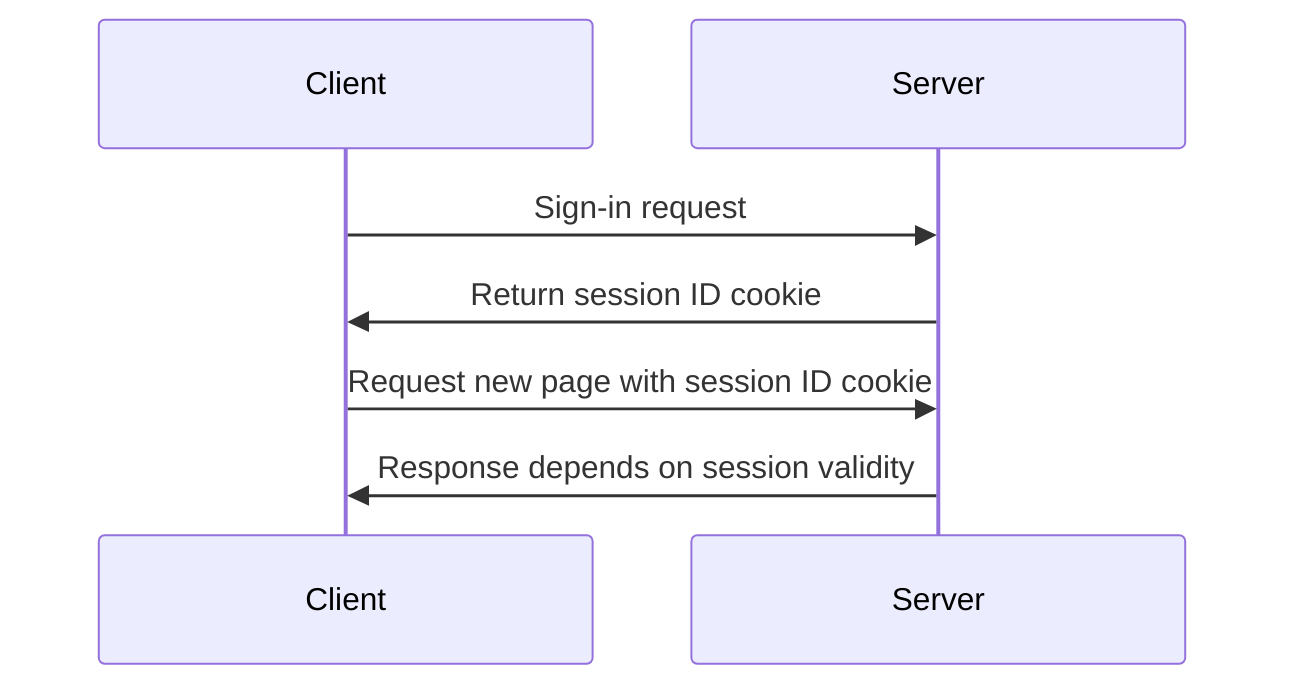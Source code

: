 %%{init: { "sequence": { "wrap": true, "width":250, "noteAlign": "left", "messageAlign": "center" }} }%%

sequenceDiagram
    participant Client
    participant Server

    Client->>Server: Sign-in request
    Server->>Client: Return session ID cookie
    Client->>Server: Request new page with session ID cookie
    Server->>Client: Response depends on session validity